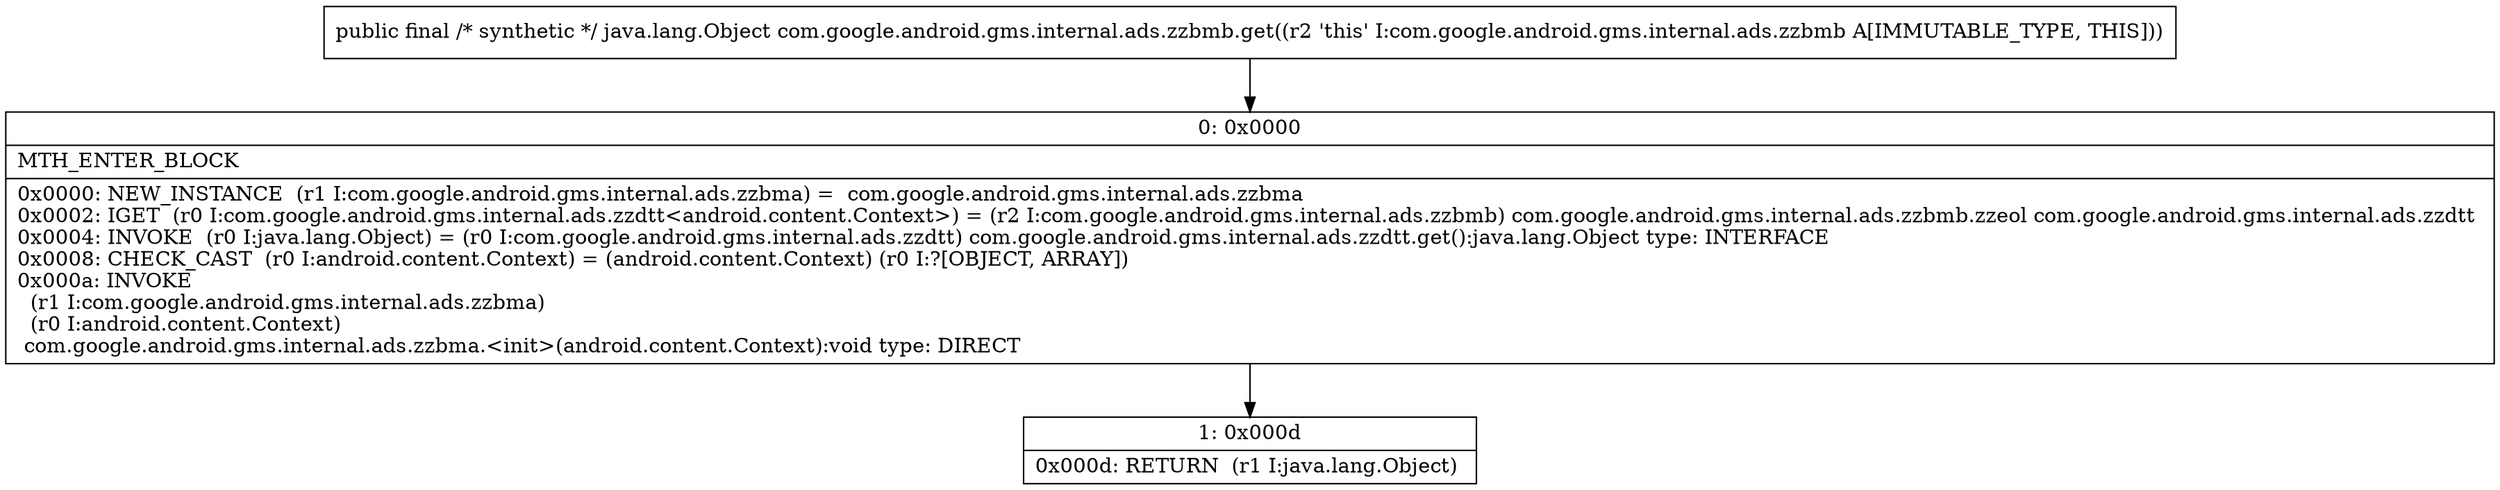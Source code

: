 digraph "CFG forcom.google.android.gms.internal.ads.zzbmb.get()Ljava\/lang\/Object;" {
Node_0 [shape=record,label="{0\:\ 0x0000|MTH_ENTER_BLOCK\l|0x0000: NEW_INSTANCE  (r1 I:com.google.android.gms.internal.ads.zzbma) =  com.google.android.gms.internal.ads.zzbma \l0x0002: IGET  (r0 I:com.google.android.gms.internal.ads.zzdtt\<android.content.Context\>) = (r2 I:com.google.android.gms.internal.ads.zzbmb) com.google.android.gms.internal.ads.zzbmb.zzeol com.google.android.gms.internal.ads.zzdtt \l0x0004: INVOKE  (r0 I:java.lang.Object) = (r0 I:com.google.android.gms.internal.ads.zzdtt) com.google.android.gms.internal.ads.zzdtt.get():java.lang.Object type: INTERFACE \l0x0008: CHECK_CAST  (r0 I:android.content.Context) = (android.content.Context) (r0 I:?[OBJECT, ARRAY]) \l0x000a: INVOKE  \l  (r1 I:com.google.android.gms.internal.ads.zzbma)\l  (r0 I:android.content.Context)\l com.google.android.gms.internal.ads.zzbma.\<init\>(android.content.Context):void type: DIRECT \l}"];
Node_1 [shape=record,label="{1\:\ 0x000d|0x000d: RETURN  (r1 I:java.lang.Object) \l}"];
MethodNode[shape=record,label="{public final \/* synthetic *\/ java.lang.Object com.google.android.gms.internal.ads.zzbmb.get((r2 'this' I:com.google.android.gms.internal.ads.zzbmb A[IMMUTABLE_TYPE, THIS])) }"];
MethodNode -> Node_0;
Node_0 -> Node_1;
}

